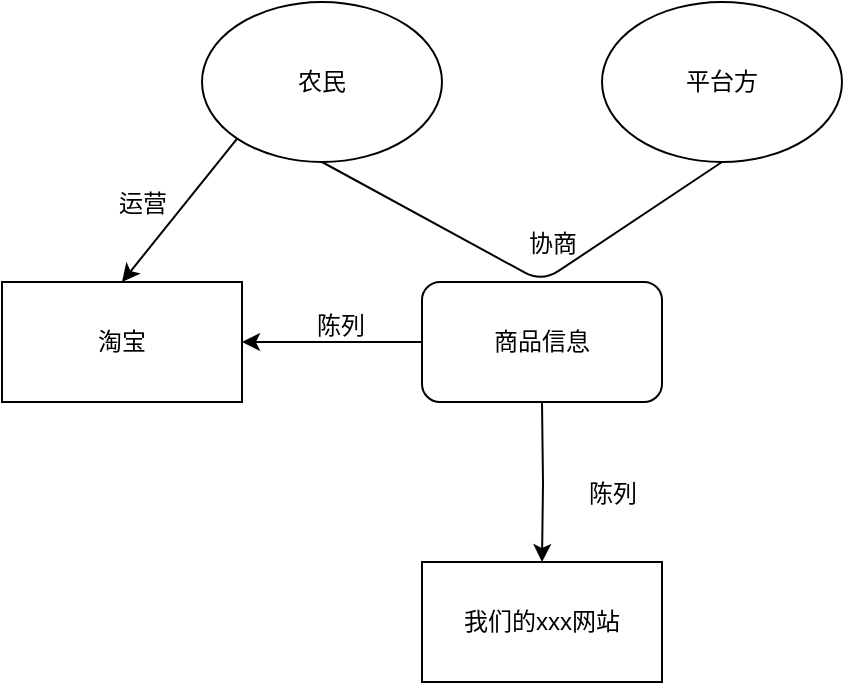 <mxfile version="12.9.14" type="github"><diagram id="X2QqA5ynxIwREzpPzNs-" name="Page-1"><mxGraphModel dx="1037" dy="588" grid="1" gridSize="10" guides="1" tooltips="1" connect="1" arrows="1" fold="1" page="1" pageScale="1" pageWidth="827" pageHeight="1169" math="0" shadow="0"><root><mxCell id="0"/><mxCell id="1" parent="0"/><mxCell id="ClqVIJ3qk4iW6qF11r1b-12" style="rounded=0;orthogonalLoop=1;jettySize=auto;html=1;exitX=0;exitY=1;exitDx=0;exitDy=0;entryX=0.5;entryY=0;entryDx=0;entryDy=0;" edge="1" parent="1" source="ClqVIJ3qk4iW6qF11r1b-1" target="ClqVIJ3qk4iW6qF11r1b-10"><mxGeometry relative="1" as="geometry"/></mxCell><mxCell id="ClqVIJ3qk4iW6qF11r1b-1" value="农民" style="ellipse;whiteSpace=wrap;html=1;" vertex="1" parent="1"><mxGeometry x="210" y="160" width="120" height="80" as="geometry"/></mxCell><mxCell id="ClqVIJ3qk4iW6qF11r1b-2" value="平台方" style="ellipse;whiteSpace=wrap;html=1;" vertex="1" parent="1"><mxGeometry x="410" y="160" width="120" height="80" as="geometry"/></mxCell><mxCell id="ClqVIJ3qk4iW6qF11r1b-3" value="我们的xxx网站" style="rounded=0;whiteSpace=wrap;html=1;" vertex="1" parent="1"><mxGeometry x="320" y="440" width="120" height="60" as="geometry"/></mxCell><mxCell id="ClqVIJ3qk4iW6qF11r1b-7" value="" style="edgeStyle=orthogonalEdgeStyle;rounded=0;orthogonalLoop=1;jettySize=auto;html=1;" edge="1" parent="1" target="ClqVIJ3qk4iW6qF11r1b-3"><mxGeometry relative="1" as="geometry"><mxPoint x="380" y="360" as="sourcePoint"/></mxGeometry></mxCell><mxCell id="ClqVIJ3qk4iW6qF11r1b-5" value="" style="endArrow=none;html=1;entryX=0.5;entryY=1;entryDx=0;entryDy=0;exitX=0.5;exitY=1;exitDx=0;exitDy=0;" edge="1" parent="1" source="ClqVIJ3qk4iW6qF11r1b-1" target="ClqVIJ3qk4iW6qF11r1b-2"><mxGeometry width="50" height="50" relative="1" as="geometry"><mxPoint x="280" y="290" as="sourcePoint"/><mxPoint x="330" y="240" as="targetPoint"/><Array as="points"><mxPoint x="380" y="300"/></Array></mxGeometry></mxCell><mxCell id="ClqVIJ3qk4iW6qF11r1b-6" value="协商" style="text;html=1;align=center;verticalAlign=middle;resizable=0;points=[];autosize=1;" vertex="1" parent="1"><mxGeometry x="365" y="271" width="40" height="20" as="geometry"/></mxCell><mxCell id="ClqVIJ3qk4iW6qF11r1b-8" value="陈列" style="text;html=1;align=center;verticalAlign=middle;resizable=0;points=[];autosize=1;" vertex="1" parent="1"><mxGeometry x="395" y="396" width="40" height="20" as="geometry"/></mxCell><mxCell id="ClqVIJ3qk4iW6qF11r1b-16" style="edgeStyle=none;rounded=0;orthogonalLoop=1;jettySize=auto;html=1;entryX=1;entryY=0.5;entryDx=0;entryDy=0;" edge="1" parent="1" source="ClqVIJ3qk4iW6qF11r1b-9" target="ClqVIJ3qk4iW6qF11r1b-10"><mxGeometry relative="1" as="geometry"/></mxCell><mxCell id="ClqVIJ3qk4iW6qF11r1b-9" value="商品信息" style="rounded=1;whiteSpace=wrap;html=1;" vertex="1" parent="1"><mxGeometry x="320" y="300" width="120" height="60" as="geometry"/></mxCell><mxCell id="ClqVIJ3qk4iW6qF11r1b-10" value="淘宝" style="rounded=0;whiteSpace=wrap;html=1;" vertex="1" parent="1"><mxGeometry x="110" y="300" width="120" height="60" as="geometry"/></mxCell><mxCell id="ClqVIJ3qk4iW6qF11r1b-13" value="运营" style="text;html=1;align=center;verticalAlign=middle;resizable=0;points=[];autosize=1;" vertex="1" parent="1"><mxGeometry x="160" y="251" width="40" height="20" as="geometry"/></mxCell><mxCell id="ClqVIJ3qk4iW6qF11r1b-17" value="陈列" style="text;html=1;align=center;verticalAlign=middle;resizable=0;points=[];autosize=1;" vertex="1" parent="1"><mxGeometry x="259" y="312" width="40" height="20" as="geometry"/></mxCell></root></mxGraphModel></diagram></mxfile>